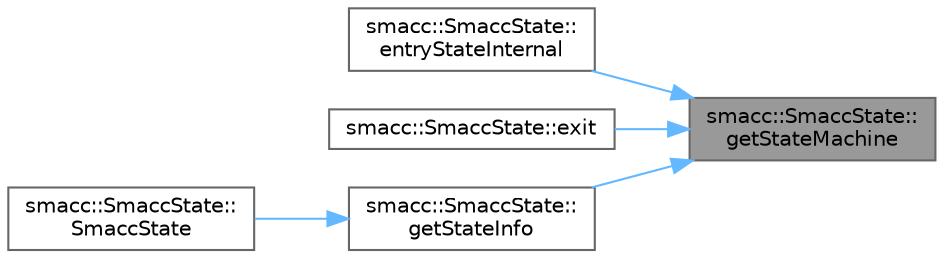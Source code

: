 digraph "smacc::SmaccState::getStateMachine"
{
 // LATEX_PDF_SIZE
  bgcolor="transparent";
  edge [fontname=Helvetica,fontsize=10,labelfontname=Helvetica,labelfontsize=10];
  node [fontname=Helvetica,fontsize=10,shape=box,height=0.2,width=0.4];
  rankdir="RL";
  Node1 [label="smacc::SmaccState::\lgetStateMachine",height=0.2,width=0.4,color="gray40", fillcolor="grey60", style="filled", fontcolor="black",tooltip=" "];
  Node1 -> Node2 [dir="back",color="steelblue1",style="solid"];
  Node2 [label="smacc::SmaccState::\lentryStateInternal",height=0.2,width=0.4,color="grey40", fillcolor="white", style="filled",URL="$classsmacc_1_1SmaccState.html#a084b95d0cb856d048fdb5ce81400eec7",tooltip=" "];
  Node1 -> Node3 [dir="back",color="steelblue1",style="solid"];
  Node3 [label="smacc::SmaccState::exit",height=0.2,width=0.4,color="grey40", fillcolor="white", style="filled",URL="$classsmacc_1_1SmaccState.html#a34b22a3b1af1796f2bdc1383eeef3a74",tooltip=" "];
  Node1 -> Node4 [dir="back",color="steelblue1",style="solid"];
  Node4 [label="smacc::SmaccState::\lgetStateInfo",height=0.2,width=0.4,color="grey40", fillcolor="white", style="filled",URL="$classsmacc_1_1SmaccState.html#a55c3b227d9300d6139b41787fd44b789",tooltip=" "];
  Node4 -> Node5 [dir="back",color="steelblue1",style="solid"];
  Node5 [label="smacc::SmaccState::\lSmaccState",height=0.2,width=0.4,color="grey40", fillcolor="white", style="filled",URL="$classsmacc_1_1SmaccState.html#adc225018fe91da47e6e9f1d20150b26a",tooltip=" "];
}
